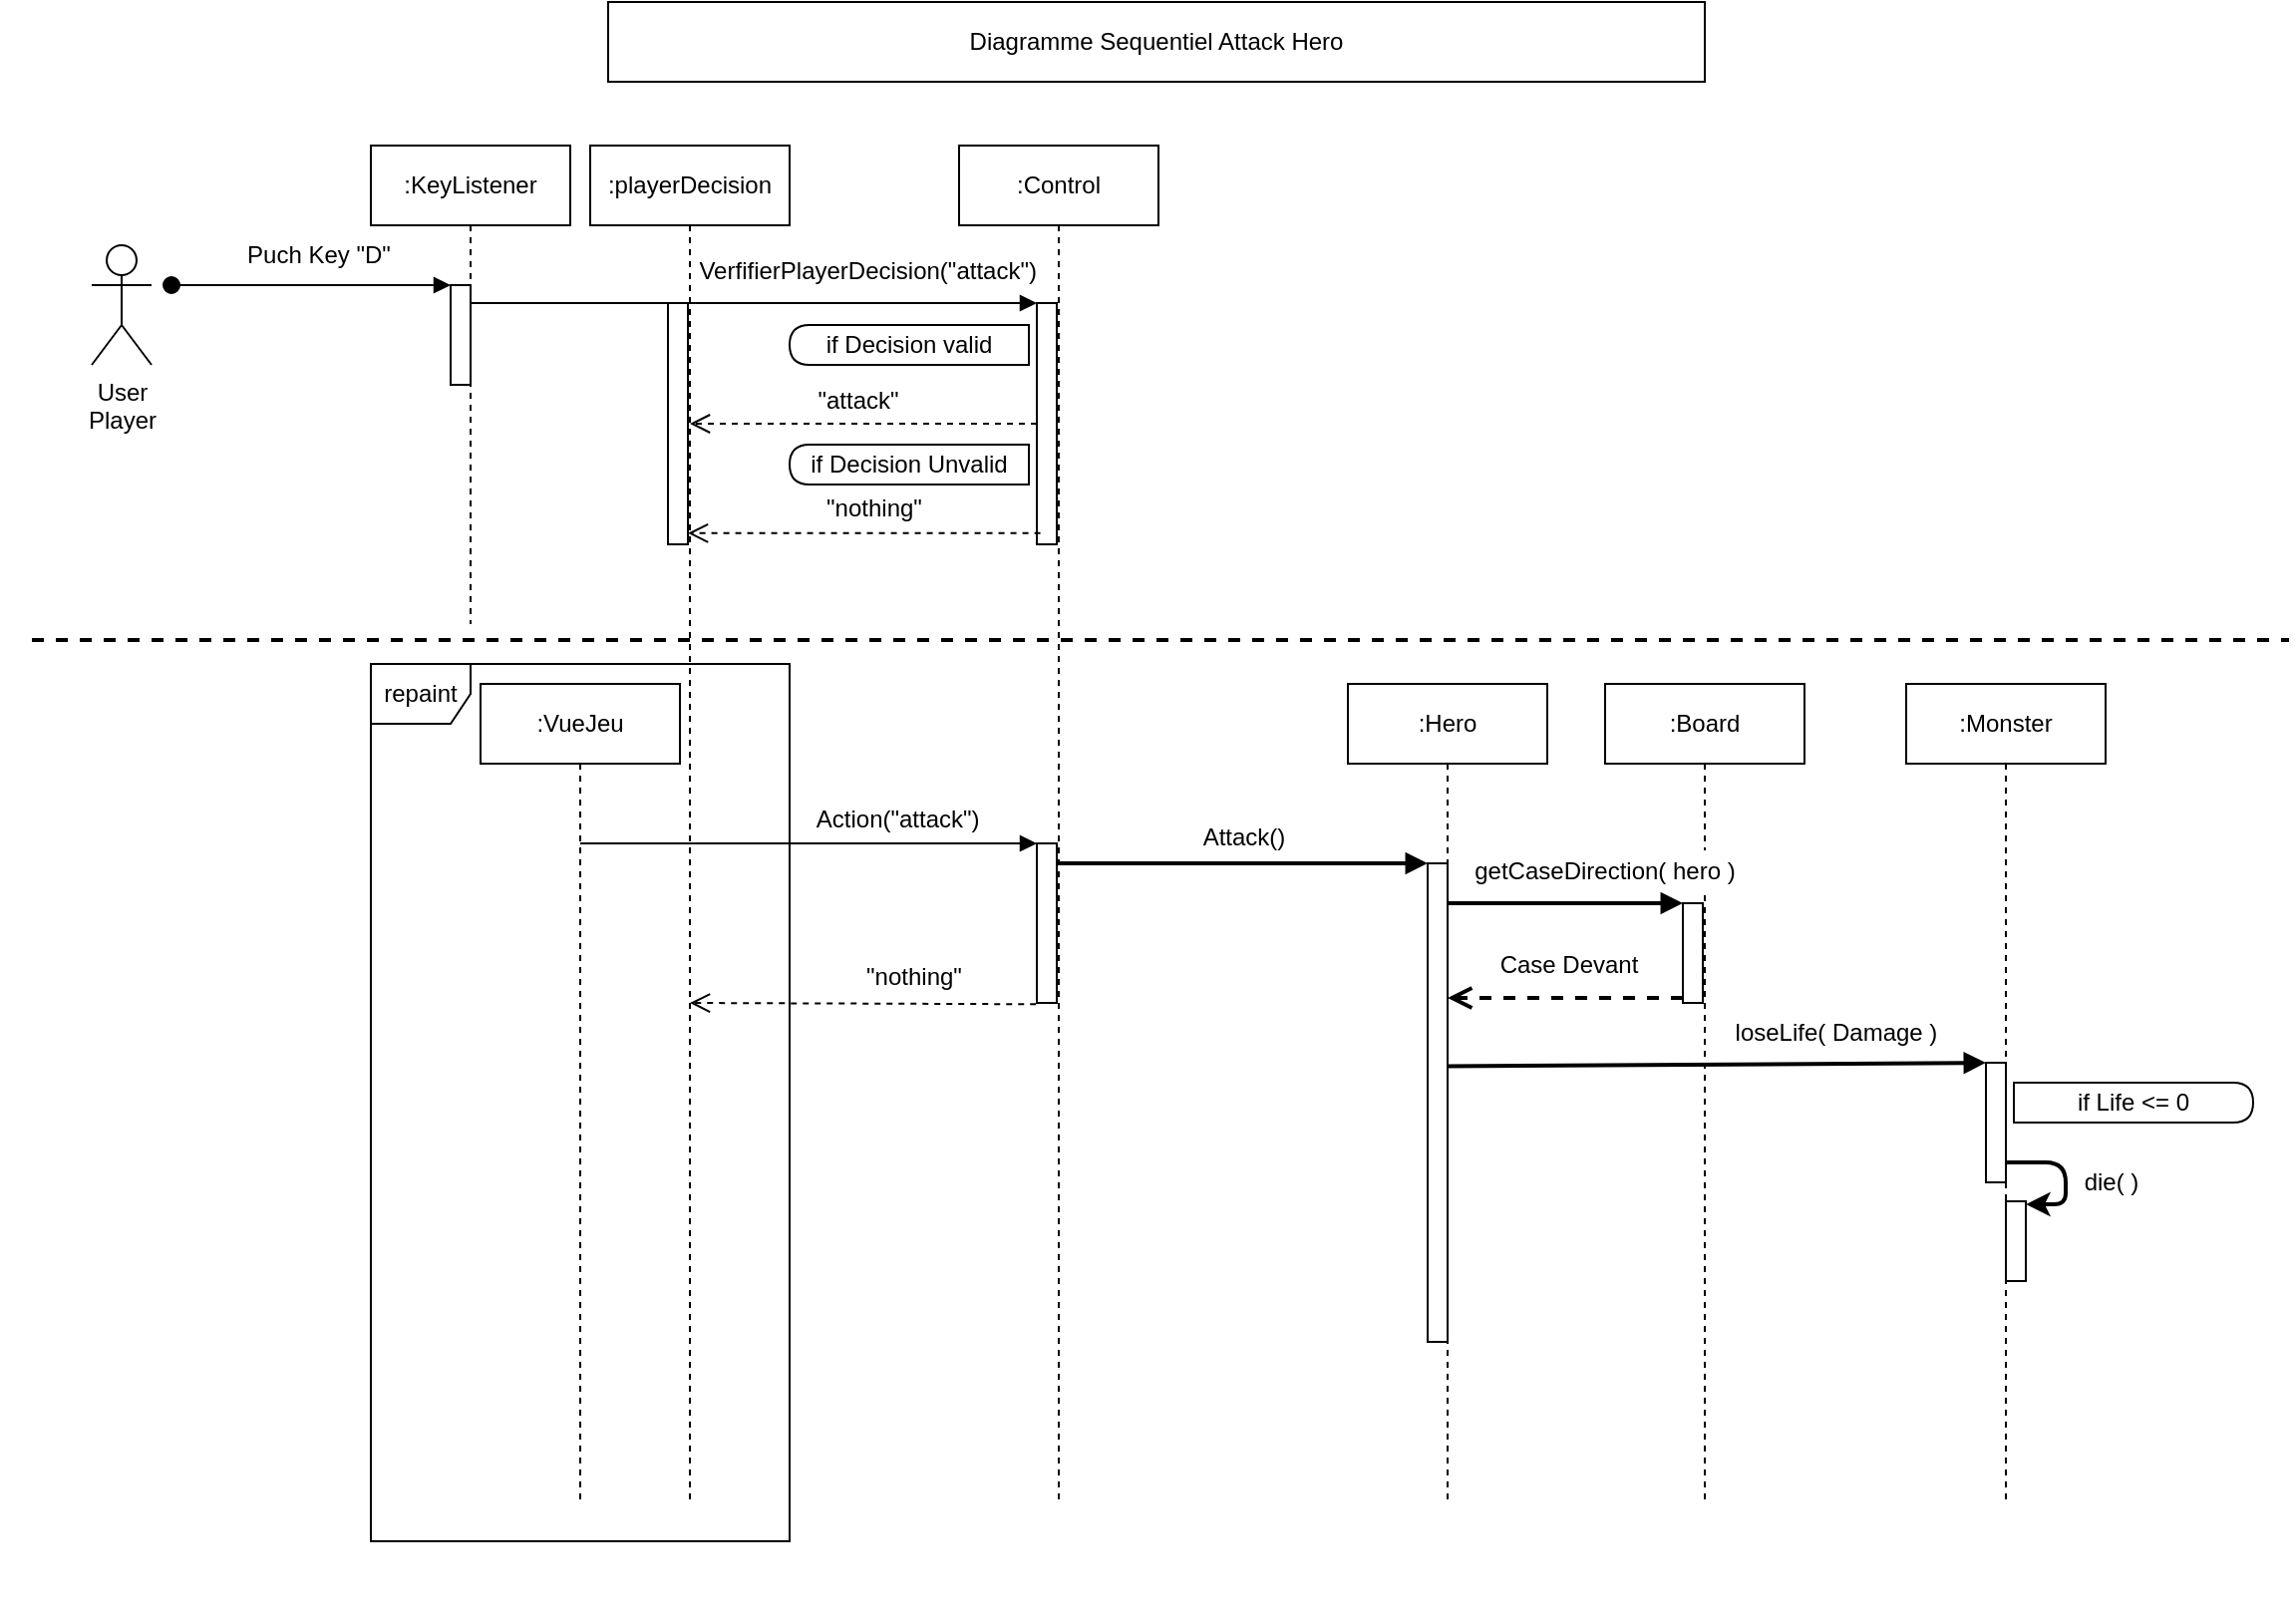 <mxfile version="12.2.6" type="device" pages="1"><diagram id="iD272dILnW17UgszwSw-" name="Page-1"><mxGraphModel dx="1463" dy="809" grid="1" gridSize="10" guides="1" tooltips="1" connect="1" arrows="1" fold="1" page="1" pageScale="1" pageWidth="1169" pageHeight="827" math="0" shadow="0"><root><mxCell id="0"/><mxCell id="1" parent="0"/><mxCell id="90id5sE5mliQqgFIOCOR-43" value="" style="endArrow=none;dashed=1;html=1;strokeWidth=2;" edge="1" parent="1"><mxGeometry width="50" height="50" relative="1" as="geometry"><mxPoint x="20" y="328" as="sourcePoint"/><mxPoint x="1152" y="328" as="targetPoint"/></mxGeometry></mxCell><mxCell id="90id5sE5mliQqgFIOCOR-1" value="Diagramme Sequentiel Attack Hero" style="rounded=0;whiteSpace=wrap;html=1;" vertex="1" parent="1"><mxGeometry x="309" y="8" width="550" height="40" as="geometry"/></mxCell><mxCell id="90id5sE5mliQqgFIOCOR-3" value="User&lt;br&gt;Player" style="shape=umlActor;verticalLabelPosition=bottom;labelBackgroundColor=#ffffff;verticalAlign=top;html=1;outlineConnect=0;" vertex="1" parent="1"><mxGeometry x="50" y="130" width="30" height="60" as="geometry"/></mxCell><mxCell id="90id5sE5mliQqgFIOCOR-4" value=":KeyListener" style="shape=umlLifeline;perimeter=lifelinePerimeter;whiteSpace=wrap;html=1;container=1;collapsible=0;recursiveResize=0;outlineConnect=0;" vertex="1" parent="1"><mxGeometry x="190" y="80" width="100" height="240" as="geometry"/></mxCell><mxCell id="90id5sE5mliQqgFIOCOR-9" value="" style="html=1;points=[];perimeter=orthogonalPerimeter;" vertex="1" parent="90id5sE5mliQqgFIOCOR-4"><mxGeometry x="40" y="70" width="10" height="50" as="geometry"/></mxCell><mxCell id="90id5sE5mliQqgFIOCOR-10" value="dispatch" style="html=1;verticalAlign=bottom;startArrow=oval;endArrow=block;startSize=8;" edge="1" target="90id5sE5mliQqgFIOCOR-9" parent="90id5sE5mliQqgFIOCOR-4"><mxGeometry x="-1" y="-652" relative="1" as="geometry"><mxPoint x="-100" y="70" as="sourcePoint"/><mxPoint x="-50" y="-2" as="offset"/></mxGeometry></mxCell><mxCell id="90id5sE5mliQqgFIOCOR-11" value="Puch Key &quot;D&quot;" style="text;html=1;strokeColor=none;fillColor=#FFFFFF;align=center;verticalAlign=middle;whiteSpace=wrap;rounded=0;" vertex="1" parent="1"><mxGeometry x="114" y="125" width="100" height="20" as="geometry"/></mxCell><mxCell id="90id5sE5mliQqgFIOCOR-12" value=":Control" style="shape=umlLifeline;perimeter=lifelinePerimeter;whiteSpace=wrap;html=1;container=1;collapsible=0;recursiveResize=0;outlineConnect=0;" vertex="1" parent="1"><mxGeometry x="485" y="80" width="100" height="680" as="geometry"/></mxCell><mxCell id="90id5sE5mliQqgFIOCOR-15" value="" style="html=1;points=[];perimeter=orthogonalPerimeter;fillColor=#FFFFFF;" vertex="1" parent="90id5sE5mliQqgFIOCOR-12"><mxGeometry x="39" y="79" width="10" height="121" as="geometry"/></mxCell><mxCell id="90id5sE5mliQqgFIOCOR-38" value="" style="html=1;points=[];perimeter=orthogonalPerimeter;fillColor=#FFFFFF;" vertex="1" parent="90id5sE5mliQqgFIOCOR-12"><mxGeometry x="39" y="350" width="10" height="80" as="geometry"/></mxCell><mxCell id="90id5sE5mliQqgFIOCOR-16" value="dispatch" style="html=1;verticalAlign=bottom;endArrow=block;entryX=0;entryY=0;" edge="1" target="90id5sE5mliQqgFIOCOR-15" parent="1" source="90id5sE5mliQqgFIOCOR-9"><mxGeometry x="-1" y="-671" relative="1" as="geometry"><mxPoint x="269" y="159" as="sourcePoint"/><mxPoint x="-200" y="-30" as="offset"/></mxGeometry></mxCell><mxCell id="90id5sE5mliQqgFIOCOR-18" value="VerfifierPlayerDecision(&quot;attack&quot;)&amp;nbsp;" style="text;html=1;strokeColor=none;fillColor=#FFFFFF;align=center;verticalAlign=middle;whiteSpace=wrap;rounded=0;" vertex="1" parent="1"><mxGeometry x="356" y="133" width="170" height="20" as="geometry"/></mxCell><mxCell id="90id5sE5mliQqgFIOCOR-20" value=":Hero" style="shape=umlLifeline;perimeter=lifelinePerimeter;whiteSpace=wrap;html=1;container=1;collapsible=0;recursiveResize=0;outlineConnect=0;" vertex="1" parent="1"><mxGeometry x="680" y="350" width="100" height="410" as="geometry"/></mxCell><mxCell id="90id5sE5mliQqgFIOCOR-24" value="if Decision valid" style="shape=delay;whiteSpace=wrap;html=1;fillColor=#FFFFFF;direction=west;" vertex="1" parent="1"><mxGeometry x="400" y="170" width="120" height="20" as="geometry"/></mxCell><mxCell id="90id5sE5mliQqgFIOCOR-25" value="if Decision Unvalid" style="shape=delay;whiteSpace=wrap;html=1;fillColor=#FFFFFF;direction=west;" vertex="1" parent="1"><mxGeometry x="400" y="230" width="120" height="20" as="geometry"/></mxCell><mxCell id="90id5sE5mliQqgFIOCOR-26" value="return" style="html=1;verticalAlign=bottom;endArrow=open;dashed=1;endSize=8;" edge="1" parent="1" source="90id5sE5mliQqgFIOCOR-15" target="90id5sE5mliQqgFIOCOR-27"><mxGeometry x="1" y="658" relative="1" as="geometry"><mxPoint x="455.5" y="325" as="sourcePoint"/><mxPoint x="380" y="220" as="targetPoint"/><mxPoint x="-310" y="-77" as="offset"/></mxGeometry></mxCell><mxCell id="90id5sE5mliQqgFIOCOR-27" value=":playerDecision" style="shape=umlLifeline;perimeter=lifelinePerimeter;whiteSpace=wrap;html=1;container=1;collapsible=0;recursiveResize=0;outlineConnect=0;" vertex="1" parent="1"><mxGeometry x="300" y="80" width="100" height="680" as="geometry"/></mxCell><mxCell id="90id5sE5mliQqgFIOCOR-28" value="" style="html=1;points=[];perimeter=orthogonalPerimeter;fillColor=#FFFFFF;" vertex="1" parent="90id5sE5mliQqgFIOCOR-27"><mxGeometry x="39" y="79" width="10" height="121" as="geometry"/></mxCell><mxCell id="90id5sE5mliQqgFIOCOR-30" value="&quot;attack&quot;" style="text;html=1;strokeColor=none;fillColor=#FFFFFF;align=center;verticalAlign=middle;whiteSpace=wrap;rounded=0;" vertex="1" parent="1"><mxGeometry x="386" y="198" width="97" height="20" as="geometry"/></mxCell><mxCell id="90id5sE5mliQqgFIOCOR-31" value="return" style="html=1;verticalAlign=bottom;endArrow=open;dashed=1;endSize=8;exitX=0.179;exitY=0.954;exitDx=0;exitDy=0;exitPerimeter=0;" edge="1" parent="1" source="90id5sE5mliQqgFIOCOR-15" target="90id5sE5mliQqgFIOCOR-28"><mxGeometry x="1" y="610" relative="1" as="geometry"><mxPoint x="533.5" y="229.5" as="sourcePoint"/><mxPoint x="359.324" y="229.5" as="targetPoint"/><mxPoint x="-309" y="-84" as="offset"/></mxGeometry></mxCell><mxCell id="90id5sE5mliQqgFIOCOR-32" value="&quot;nothing&quot;" style="text;html=1;strokeColor=none;fillColor=#FFFFFF;align=center;verticalAlign=middle;whiteSpace=wrap;rounded=0;" vertex="1" parent="1"><mxGeometry x="393.5" y="252" width="97" height="20" as="geometry"/></mxCell><mxCell id="90id5sE5mliQqgFIOCOR-33" value="repaint" style="shape=umlFrame;whiteSpace=wrap;html=1;fillColor=#FFFFFF;width=50;height=30;" vertex="1" parent="1"><mxGeometry x="190" y="340" width="210" height="440" as="geometry"/></mxCell><mxCell id="90id5sE5mliQqgFIOCOR-37" value=":VueJeu" style="shape=umlLifeline;perimeter=lifelinePerimeter;whiteSpace=wrap;html=1;container=1;collapsible=0;recursiveResize=0;outlineConnect=0;" vertex="1" parent="1"><mxGeometry x="245" y="350" width="100" height="410" as="geometry"/></mxCell><mxCell id="90id5sE5mliQqgFIOCOR-39" value="dispatch" style="html=1;verticalAlign=bottom;endArrow=block;entryX=0;entryY=0;" edge="1" target="90id5sE5mliQqgFIOCOR-38" parent="1" source="90id5sE5mliQqgFIOCOR-37"><mxGeometry x="-1" y="-449" relative="1" as="geometry"><mxPoint x="455" y="413" as="sourcePoint"/><mxPoint x="-254" y="-79" as="offset"/></mxGeometry></mxCell><mxCell id="90id5sE5mliQqgFIOCOR-41" value="Action(&quot;attack&quot;)&amp;nbsp;" style="text;html=1;strokeColor=none;fillColor=#FFFFFF;align=center;verticalAlign=middle;whiteSpace=wrap;rounded=0;" vertex="1" parent="1"><mxGeometry x="412.5" y="407.5" width="86" height="20" as="geometry"/></mxCell><mxCell id="90id5sE5mliQqgFIOCOR-40" value="return" style="html=1;verticalAlign=bottom;endArrow=open;dashed=1;endSize=8;exitX=-0.038;exitY=1.008;exitDx=0;exitDy=0;exitPerimeter=0;" edge="1" source="90id5sE5mliQqgFIOCOR-38" parent="1"><mxGeometry x="1" y="427" relative="1" as="geometry"><mxPoint x="350" y="510" as="targetPoint"/><mxPoint x="-310" y="-133" as="offset"/></mxGeometry></mxCell><mxCell id="90id5sE5mliQqgFIOCOR-42" value="&quot;nothing&quot;" style="text;html=1;strokeColor=none;fillColor=#FFFFFF;align=center;verticalAlign=middle;whiteSpace=wrap;rounded=0;" vertex="1" parent="1"><mxGeometry x="432.5" y="487" width="59" height="20" as="geometry"/></mxCell><mxCell id="90id5sE5mliQqgFIOCOR-44" value="" style="html=1;points=[];perimeter=orthogonalPerimeter;fillColor=#FFFFFF;" vertex="1" parent="1"><mxGeometry x="720" y="440" width="10" height="240" as="geometry"/></mxCell><mxCell id="90id5sE5mliQqgFIOCOR-45" value="dispatch" style="html=1;verticalAlign=bottom;endArrow=block;entryX=0;entryY=0;strokeWidth=2;" edge="1" target="90id5sE5mliQqgFIOCOR-44" parent="1" source="90id5sE5mliQqgFIOCOR-38"><mxGeometry x="-1" y="-611" relative="1" as="geometry"><mxPoint x="650" y="440" as="sourcePoint"/><mxPoint x="-494" y="-251" as="offset"/></mxGeometry></mxCell><mxCell id="90id5sE5mliQqgFIOCOR-47" value="Attack()" style="text;html=1;strokeColor=none;fillColor=#FFFFFF;align=center;verticalAlign=middle;whiteSpace=wrap;rounded=0;" vertex="1" parent="1"><mxGeometry x="585" y="416.5" width="86" height="20" as="geometry"/></mxCell><mxCell id="90id5sE5mliQqgFIOCOR-48" value=":Board" style="shape=umlLifeline;perimeter=lifelinePerimeter;whiteSpace=wrap;html=1;container=1;collapsible=0;recursiveResize=0;outlineConnect=0;" vertex="1" parent="1"><mxGeometry x="809" y="350" width="100" height="410" as="geometry"/></mxCell><mxCell id="90id5sE5mliQqgFIOCOR-49" value="" style="html=1;points=[];perimeter=orthogonalPerimeter;fillColor=#FFFFFF;" vertex="1" parent="90id5sE5mliQqgFIOCOR-48"><mxGeometry x="39" y="110" width="10" height="50" as="geometry"/></mxCell><mxCell id="90id5sE5mliQqgFIOCOR-53" value="Case Devant" style="text;html=1;strokeColor=none;fillColor=#FFFFFF;align=center;verticalAlign=middle;whiteSpace=wrap;rounded=0;" vertex="1" parent="90id5sE5mliQqgFIOCOR-48"><mxGeometry x="-63" y="131" width="90" height="20" as="geometry"/></mxCell><mxCell id="90id5sE5mliQqgFIOCOR-50" value="dispatch" style="html=1;verticalAlign=bottom;endArrow=block;entryX=0;entryY=0;strokeWidth=2;" edge="1" target="90id5sE5mliQqgFIOCOR-49" parent="1" source="90id5sE5mliQqgFIOCOR-20"><mxGeometry x="-1" y="-769" relative="1" as="geometry"><mxPoint x="778" y="460" as="sourcePoint"/><mxPoint x="-689" y="-429" as="offset"/></mxGeometry></mxCell><mxCell id="90id5sE5mliQqgFIOCOR-51" value="return" style="html=1;verticalAlign=bottom;endArrow=open;dashed=1;endSize=8;exitX=0;exitY=0.95;strokeWidth=2;" edge="1" source="90id5sE5mliQqgFIOCOR-49" parent="1" target="90id5sE5mliQqgFIOCOR-44"><mxGeometry x="1" y="749" relative="1" as="geometry"><mxPoint x="778" y="536" as="targetPoint"/><mxPoint x="-690" y="-457" as="offset"/></mxGeometry></mxCell><mxCell id="90id5sE5mliQqgFIOCOR-52" value="getCaseDirection( hero )" style="text;html=1;strokeColor=none;fillColor=#FFFFFF;align=center;verticalAlign=middle;whiteSpace=wrap;rounded=0;" vertex="1" parent="1"><mxGeometry x="739" y="433.5" width="140" height="20" as="geometry"/></mxCell><mxCell id="90id5sE5mliQqgFIOCOR-56" value="" style="html=1;points=[];perimeter=orthogonalPerimeter;fillColor=#FFFFFF;" vertex="1" parent="1"><mxGeometry x="1000" y="540" width="10" height="60" as="geometry"/></mxCell><mxCell id="90id5sE5mliQqgFIOCOR-57" value="dispatch" style="html=1;verticalAlign=bottom;endArrow=block;entryX=0;entryY=0;strokeWidth=2;exitX=0.959;exitY=0.424;exitDx=0;exitDy=0;exitPerimeter=0;" edge="1" target="90id5sE5mliQqgFIOCOR-56" parent="1" source="90id5sE5mliQqgFIOCOR-44"><mxGeometry x="-1" y="-736" relative="1" as="geometry"><mxPoint x="900" y="555" as="sourcePoint"/><mxPoint x="-694" y="-478" as="offset"/></mxGeometry></mxCell><mxCell id="90id5sE5mliQqgFIOCOR-59" value=":Monster" style="shape=umlLifeline;perimeter=lifelinePerimeter;whiteSpace=wrap;html=1;container=1;collapsible=0;recursiveResize=0;outlineConnect=0;" vertex="1" parent="1"><mxGeometry x="960" y="350" width="100" height="410" as="geometry"/></mxCell><mxCell id="90id5sE5mliQqgFIOCOR-63" value="" style="html=1;points=[];perimeter=orthogonalPerimeter;fillColor=#FFFFFF;" vertex="1" parent="90id5sE5mliQqgFIOCOR-59"><mxGeometry x="50" y="259.5" width="10" height="40" as="geometry"/></mxCell><mxCell id="90id5sE5mliQqgFIOCOR-71" value="" style="endArrow=classic;html=1;strokeWidth=2;entryX=1.007;entryY=0.037;entryDx=0;entryDy=0;entryPerimeter=0;" edge="1" parent="90id5sE5mliQqgFIOCOR-59" source="90id5sE5mliQqgFIOCOR-59" target="90id5sE5mliQqgFIOCOR-63"><mxGeometry width="50" height="50" relative="1" as="geometry"><mxPoint x="60" y="230" as="sourcePoint"/><mxPoint x="160" y="330" as="targetPoint"/><Array as="points"><mxPoint x="80" y="240"/><mxPoint x="80" y="261"/></Array></mxGeometry></mxCell><mxCell id="90id5sE5mliQqgFIOCOR-61" value="loseLife( Damage )" style="text;html=1;strokeColor=none;fillColor=#FFFFFF;align=center;verticalAlign=middle;whiteSpace=wrap;rounded=0;" vertex="1" parent="1"><mxGeometry x="870" y="515" width="110" height="20" as="geometry"/></mxCell><mxCell id="90id5sE5mliQqgFIOCOR-62" value="if Life &amp;lt;= 0" style="shape=delay;whiteSpace=wrap;html=1;fillColor=#FFFFFF;direction=east;" vertex="1" parent="1"><mxGeometry x="1014" y="550" width="120" height="20" as="geometry"/></mxCell><mxCell id="90id5sE5mliQqgFIOCOR-65" value="die( )" style="text;html=1;strokeColor=none;fillColor=#FFFFFF;align=center;verticalAlign=middle;whiteSpace=wrap;rounded=0;" vertex="1" parent="1"><mxGeometry x="1043" y="590" width="40" height="20" as="geometry"/></mxCell><mxCell id="90id5sE5mliQqgFIOCOR-67" value="" style="ellipse;whiteSpace=wrap;html=1;fillColor=#FFFFFF;strokeColor=#FFFFFF;" vertex="1" parent="1"><mxGeometry x="5" y="780" width="75" height="40" as="geometry"/></mxCell></root></mxGraphModel></diagram></mxfile>